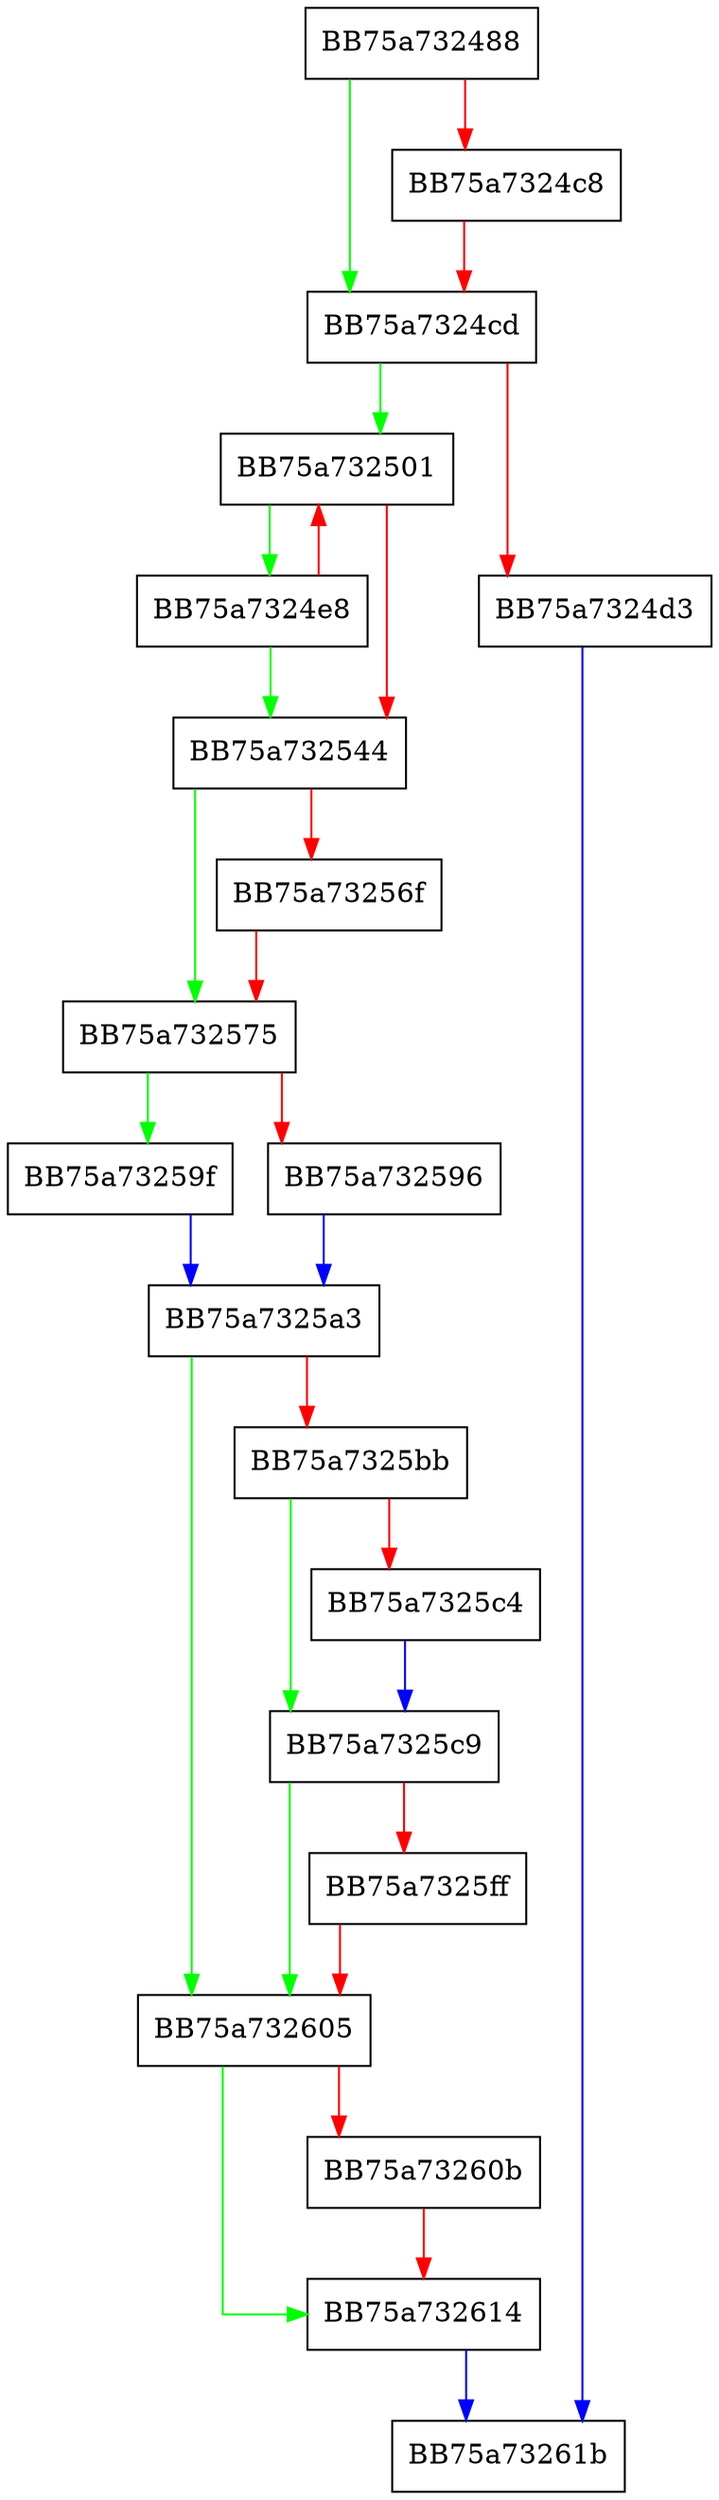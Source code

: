 digraph GetUpperBound {
  node [shape="box"];
  graph [splines=ortho];
  BB75a732488 -> BB75a7324cd [color="green"];
  BB75a732488 -> BB75a7324c8 [color="red"];
  BB75a7324c8 -> BB75a7324cd [color="red"];
  BB75a7324cd -> BB75a732501 [color="green"];
  BB75a7324cd -> BB75a7324d3 [color="red"];
  BB75a7324d3 -> BB75a73261b [color="blue"];
  BB75a7324e8 -> BB75a732544 [color="green"];
  BB75a7324e8 -> BB75a732501 [color="red"];
  BB75a732501 -> BB75a7324e8 [color="green"];
  BB75a732501 -> BB75a732544 [color="red"];
  BB75a732544 -> BB75a732575 [color="green"];
  BB75a732544 -> BB75a73256f [color="red"];
  BB75a73256f -> BB75a732575 [color="red"];
  BB75a732575 -> BB75a73259f [color="green"];
  BB75a732575 -> BB75a732596 [color="red"];
  BB75a732596 -> BB75a7325a3 [color="blue"];
  BB75a73259f -> BB75a7325a3 [color="blue"];
  BB75a7325a3 -> BB75a732605 [color="green"];
  BB75a7325a3 -> BB75a7325bb [color="red"];
  BB75a7325bb -> BB75a7325c9 [color="green"];
  BB75a7325bb -> BB75a7325c4 [color="red"];
  BB75a7325c4 -> BB75a7325c9 [color="blue"];
  BB75a7325c9 -> BB75a732605 [color="green"];
  BB75a7325c9 -> BB75a7325ff [color="red"];
  BB75a7325ff -> BB75a732605 [color="red"];
  BB75a732605 -> BB75a732614 [color="green"];
  BB75a732605 -> BB75a73260b [color="red"];
  BB75a73260b -> BB75a732614 [color="red"];
  BB75a732614 -> BB75a73261b [color="blue"];
}